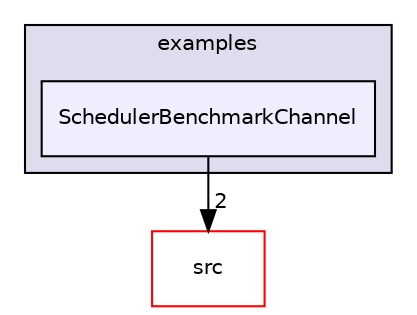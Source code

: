digraph "examples/SchedulerBenchmarkChannel" {
  compound=true
  node [ fontsize="10", fontname="Helvetica"];
  edge [ labelfontsize="10", labelfontname="Helvetica"];
  subgraph clusterdir_d28a4824dc47e487b107a5db32ef43c4 {
    graph [ bgcolor="#ddddee", pencolor="black", label="examples" fontname="Helvetica", fontsize="10", URL="dir_d28a4824dc47e487b107a5db32ef43c4.html"]
  dir_63f07b7fd164100a9a4a75007be644a3 [shape=box, label="SchedulerBenchmarkChannel", style="filled", fillcolor="#eeeeff", pencolor="black", URL="dir_63f07b7fd164100a9a4a75007be644a3.html"];
  }
  dir_68267d1309a1af8e8297ef4c3efbcdba [shape=box label="src" fillcolor="white" style="filled" color="red" URL="dir_68267d1309a1af8e8297ef4c3efbcdba.html"];
  dir_63f07b7fd164100a9a4a75007be644a3->dir_68267d1309a1af8e8297ef4c3efbcdba [headlabel="2", labeldistance=1.5 headhref="dir_000003_000023.html"];
}

